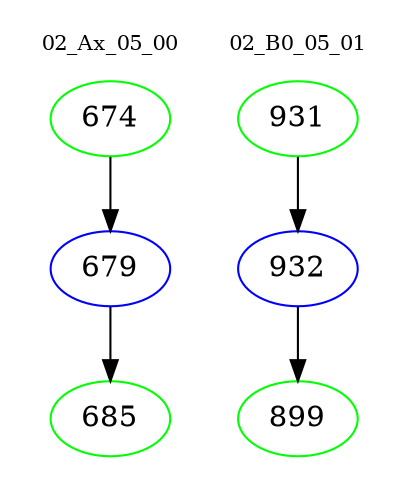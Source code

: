 digraph{
subgraph cluster_0 {
color = white
label = "02_Ax_05_00";
fontsize=10;
T0_674 [label="674", color="green"]
T0_674 -> T0_679 [color="black"]
T0_679 [label="679", color="blue"]
T0_679 -> T0_685 [color="black"]
T0_685 [label="685", color="green"]
}
subgraph cluster_1 {
color = white
label = "02_B0_05_01";
fontsize=10;
T1_931 [label="931", color="green"]
T1_931 -> T1_932 [color="black"]
T1_932 [label="932", color="blue"]
T1_932 -> T1_899 [color="black"]
T1_899 [label="899", color="green"]
}
}
